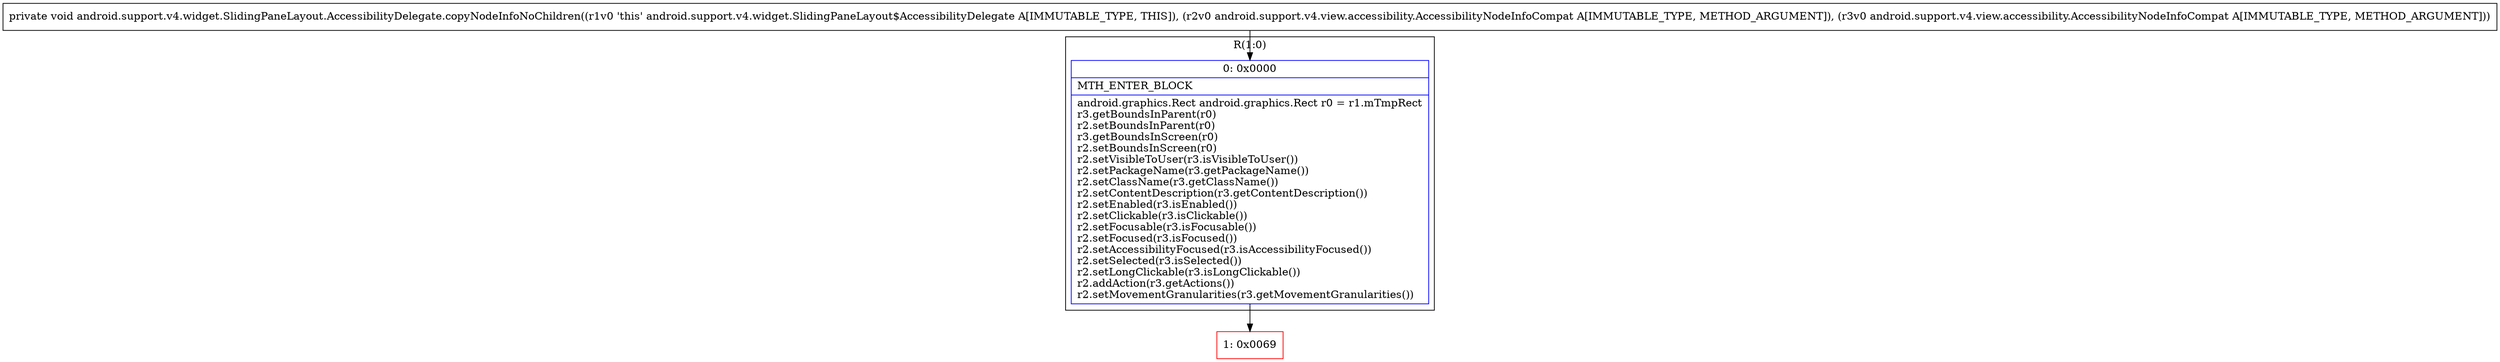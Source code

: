 digraph "CFG forandroid.support.v4.widget.SlidingPaneLayout.AccessibilityDelegate.copyNodeInfoNoChildren(Landroid\/support\/v4\/view\/accessibility\/AccessibilityNodeInfoCompat;Landroid\/support\/v4\/view\/accessibility\/AccessibilityNodeInfoCompat;)V" {
subgraph cluster_Region_238828788 {
label = "R(1:0)";
node [shape=record,color=blue];
Node_0 [shape=record,label="{0\:\ 0x0000|MTH_ENTER_BLOCK\l|android.graphics.Rect android.graphics.Rect r0 = r1.mTmpRect\lr3.getBoundsInParent(r0)\lr2.setBoundsInParent(r0)\lr3.getBoundsInScreen(r0)\lr2.setBoundsInScreen(r0)\lr2.setVisibleToUser(r3.isVisibleToUser())\lr2.setPackageName(r3.getPackageName())\lr2.setClassName(r3.getClassName())\lr2.setContentDescription(r3.getContentDescription())\lr2.setEnabled(r3.isEnabled())\lr2.setClickable(r3.isClickable())\lr2.setFocusable(r3.isFocusable())\lr2.setFocused(r3.isFocused())\lr2.setAccessibilityFocused(r3.isAccessibilityFocused())\lr2.setSelected(r3.isSelected())\lr2.setLongClickable(r3.isLongClickable())\lr2.addAction(r3.getActions())\lr2.setMovementGranularities(r3.getMovementGranularities())\l}"];
}
Node_1 [shape=record,color=red,label="{1\:\ 0x0069}"];
MethodNode[shape=record,label="{private void android.support.v4.widget.SlidingPaneLayout.AccessibilityDelegate.copyNodeInfoNoChildren((r1v0 'this' android.support.v4.widget.SlidingPaneLayout$AccessibilityDelegate A[IMMUTABLE_TYPE, THIS]), (r2v0 android.support.v4.view.accessibility.AccessibilityNodeInfoCompat A[IMMUTABLE_TYPE, METHOD_ARGUMENT]), (r3v0 android.support.v4.view.accessibility.AccessibilityNodeInfoCompat A[IMMUTABLE_TYPE, METHOD_ARGUMENT])) }"];
MethodNode -> Node_0;
Node_0 -> Node_1;
}

